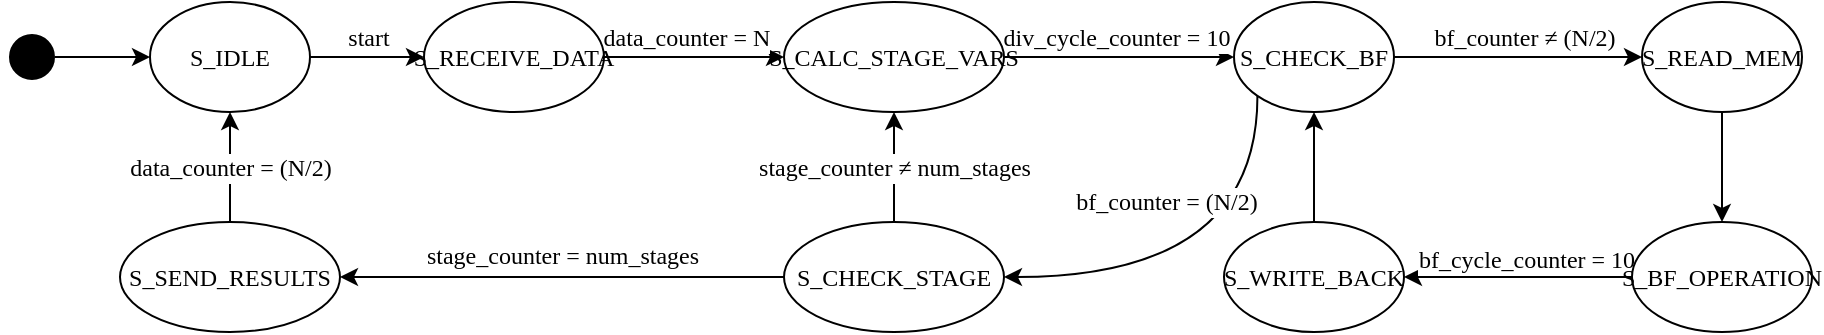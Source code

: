 <mxfile version="26.0.16">
  <diagram name="Page-1" id="58cdce13-f638-feb5-8d6f-7d28b1aa9fa0">
    <mxGraphModel dx="1434" dy="766" grid="1" gridSize="10" guides="1" tooltips="1" connect="1" arrows="1" fold="1" page="1" pageScale="1" pageWidth="1100" pageHeight="850" background="none" math="0" shadow="0">
      <root>
        <mxCell id="0" />
        <mxCell id="1" parent="0" />
        <mxCell id="8ndJ4Dx7o7mWH3u_3wzX-2" style="edgeStyle=orthogonalEdgeStyle;rounded=0;orthogonalLoop=1;jettySize=auto;html=1;exitX=0.5;exitY=0.118;exitDx=0;exitDy=0;entryX=0;entryY=0.5;entryDx=0;entryDy=0;exitPerimeter=0;fontFamily=NewsGotT;fontSize=12;" parent="1" source="382b91b5511bd0f7-1" target="8ndJ4Dx7o7mWH3u_3wzX-1" edge="1">
          <mxGeometry relative="1" as="geometry" />
        </mxCell>
        <mxCell id="382b91b5511bd0f7-1" value="" style="ellipse;html=1;shape=startState;fillColor=#000000;strokeColor=default;rounded=1;shadow=0;comic=0;labelBackgroundColor=none;fontFamily=NewsGotT;fontSize=12;fontColor=#000000;align=center;direction=south;" parent="1" vertex="1">
          <mxGeometry x="60" y="92.5" width="30" height="30" as="geometry" />
        </mxCell>
        <mxCell id="8ndJ4Dx7o7mWH3u_3wzX-15" style="edgeStyle=orthogonalEdgeStyle;rounded=0;orthogonalLoop=1;jettySize=auto;html=1;exitX=1;exitY=0.5;exitDx=0;exitDy=0;entryX=0;entryY=0.5;entryDx=0;entryDy=0;fontFamily=NewsGotT;fontSize=12;fontColor=default;" parent="1" source="8ndJ4Dx7o7mWH3u_3wzX-1" target="8ndJ4Dx7o7mWH3u_3wzX-10" edge="1">
          <mxGeometry relative="1" as="geometry" />
        </mxCell>
        <mxCell id="8ndJ4Dx7o7mWH3u_3wzX-16" value="start" style="edgeLabel;html=1;align=center;verticalAlign=middle;resizable=0;points=[];strokeColor=default;fontFamily=NewsGotT;fontSize=12;fontColor=default;fillColor=default;" parent="8ndJ4Dx7o7mWH3u_3wzX-15" vertex="1" connectable="0">
          <mxGeometry x="0.021" y="-2" relative="1" as="geometry">
            <mxPoint y="-12" as="offset" />
          </mxGeometry>
        </mxCell>
        <mxCell id="8ndJ4Dx7o7mWH3u_3wzX-1" value="&lt;font data-font-src=&quot;https://db.onlinewebfonts.com/t/17e268efa7d01d3f0d6c6c4d95f4326c.ttf&quot;&gt;S_IDLE&lt;/font&gt;" style="ellipse;whiteSpace=wrap;html=1;fontFamily=NewsGotT;fontSize=12;" parent="1" vertex="1">
          <mxGeometry x="134" y="80" width="80" height="55" as="geometry" />
        </mxCell>
        <mxCell id="8ndJ4Dx7o7mWH3u_3wzX-17" style="edgeStyle=orthogonalEdgeStyle;shape=connector;rounded=0;orthogonalLoop=1;jettySize=auto;html=1;exitX=1;exitY=0.5;exitDx=0;exitDy=0;entryX=0;entryY=0.5;entryDx=0;entryDy=0;strokeColor=default;align=center;verticalAlign=middle;fontFamily=NewsGotT;fontSize=12;fontColor=default;labelBackgroundColor=default;endArrow=classic;" parent="1" source="8ndJ4Dx7o7mWH3u_3wzX-10" target="8ndJ4Dx7o7mWH3u_3wzX-11" edge="1">
          <mxGeometry relative="1" as="geometry" />
        </mxCell>
        <mxCell id="8ndJ4Dx7o7mWH3u_3wzX-18" value="data_counter = N" style="edgeLabel;html=1;align=center;verticalAlign=middle;resizable=0;points=[];strokeColor=default;fontFamily=NewsGotT;fontSize=12;fontColor=default;fillColor=default;" parent="8ndJ4Dx7o7mWH3u_3wzX-17" vertex="1" connectable="0">
          <mxGeometry x="0.14" y="1" relative="1" as="geometry">
            <mxPoint x="-11" y="-9" as="offset" />
          </mxGeometry>
        </mxCell>
        <mxCell id="8ndJ4Dx7o7mWH3u_3wzX-10" value="&lt;font&gt;S_RECEIVE_DATA&lt;br&gt;&lt;/font&gt;" style="ellipse;whiteSpace=wrap;html=1;fontFamily=NewsGotT;fontSize=12;" parent="1" vertex="1">
          <mxGeometry x="271" y="80" width="90" height="55" as="geometry" />
        </mxCell>
        <mxCell id="YgOZqRcbV0A6ej-FN-YM-3" style="edgeStyle=orthogonalEdgeStyle;rounded=0;orthogonalLoop=1;jettySize=auto;html=1;exitX=1;exitY=0.5;exitDx=0;exitDy=0;entryX=0;entryY=0.5;entryDx=0;entryDy=0;fontFamily=NewsGotT;fontSize=12;fontColor=default;" parent="1" source="8ndJ4Dx7o7mWH3u_3wzX-11" target="8ndJ4Dx7o7mWH3u_3wzX-12" edge="1">
          <mxGeometry relative="1" as="geometry">
            <mxPoint x="534" y="107.5" as="sourcePoint" />
          </mxGeometry>
        </mxCell>
        <mxCell id="YgOZqRcbV0A6ej-FN-YM-4" value="div_cycle_counter = 10" style="edgeLabel;html=1;align=center;verticalAlign=middle;resizable=0;points=[];strokeColor=default;fontFamily=NewsGotT;fontSize=12;fontColor=default;fillColor=default;" parent="YgOZqRcbV0A6ej-FN-YM-3" vertex="1" connectable="0">
          <mxGeometry x="-0.038" relative="1" as="geometry">
            <mxPoint y="-10" as="offset" />
          </mxGeometry>
        </mxCell>
        <mxCell id="YgOZqRcbV0A6ej-FN-YM-5" value="" style="edgeLabel;html=1;align=center;verticalAlign=middle;resizable=0;points=[];strokeColor=default;fontFamily=NewsGotT;fontSize=12;fontColor=default;fillColor=default;" parent="YgOZqRcbV0A6ej-FN-YM-3" vertex="1" connectable="0">
          <mxGeometry x="0.103" y="-1" relative="1" as="geometry">
            <mxPoint as="offset" />
          </mxGeometry>
        </mxCell>
        <mxCell id="8ndJ4Dx7o7mWH3u_3wzX-11" value="S_CALC_STAGE_VARS" style="ellipse;whiteSpace=wrap;html=1;fontFamily=NewsGotT;fontSize=12;" parent="1" vertex="1">
          <mxGeometry x="451" y="80" width="110" height="55" as="geometry" />
        </mxCell>
        <mxCell id="YgOZqRcbV0A6ej-FN-YM-7" style="rounded=0;orthogonalLoop=1;jettySize=auto;html=1;exitX=1;exitY=0.5;exitDx=0;exitDy=0;entryX=0;entryY=0.5;entryDx=0;entryDy=0;fontFamily=NewsGotT;fontSize=12;fontColor=default;" parent="1" source="8ndJ4Dx7o7mWH3u_3wzX-12" target="YgOZqRcbV0A6ej-FN-YM-6" edge="1">
          <mxGeometry relative="1" as="geometry" />
        </mxCell>
        <mxCell id="YgOZqRcbV0A6ej-FN-YM-10" value="bf_counter ≠ (N/2)" style="edgeLabel;html=1;align=center;verticalAlign=middle;resizable=0;points=[];strokeColor=default;fontFamily=NewsGotT;fontSize=12;fontColor=default;fillColor=default;" parent="YgOZqRcbV0A6ej-FN-YM-7" vertex="1" connectable="0">
          <mxGeometry x="0.506" y="-8" relative="1" as="geometry">
            <mxPoint x="-29" y="-18" as="offset" />
          </mxGeometry>
        </mxCell>
        <mxCell id="8uDwlmYgPy4tCAldLCy2-9" style="edgeStyle=orthogonalEdgeStyle;rounded=0;orthogonalLoop=1;jettySize=auto;html=1;exitX=0;exitY=1;exitDx=0;exitDy=0;entryX=1;entryY=0.5;entryDx=0;entryDy=0;curved=1;fontFamily=NewsGotT;fontSize=12;" parent="1" source="8ndJ4Dx7o7mWH3u_3wzX-12" target="8uDwlmYgPy4tCAldLCy2-8" edge="1">
          <mxGeometry relative="1" as="geometry">
            <Array as="points">
              <mxPoint x="688" y="218" />
            </Array>
          </mxGeometry>
        </mxCell>
        <mxCell id="8uDwlmYgPy4tCAldLCy2-10" value="bf_counter = (N/2)" style="edgeLabel;html=1;align=center;verticalAlign=middle;resizable=0;points=[];fontFamily=NewsGotT;fontSize=12;" parent="8uDwlmYgPy4tCAldLCy2-9" vertex="1" connectable="0">
          <mxGeometry x="0.26" y="-14" relative="1" as="geometry">
            <mxPoint y="-24" as="offset" />
          </mxGeometry>
        </mxCell>
        <mxCell id="8ndJ4Dx7o7mWH3u_3wzX-12" value="S_CHECK_BF" style="ellipse;whiteSpace=wrap;html=1;fontFamily=NewsGotT;fontSize=12;" parent="1" vertex="1">
          <mxGeometry x="676" y="80" width="80" height="55" as="geometry" />
        </mxCell>
        <mxCell id="8uDwlmYgPy4tCAldLCy2-2" style="edgeStyle=orthogonalEdgeStyle;rounded=0;orthogonalLoop=1;jettySize=auto;html=1;exitX=0.5;exitY=1;exitDx=0;exitDy=0;entryX=0.5;entryY=0;entryDx=0;entryDy=0;fontFamily=NewsGotT;fontSize=12;" parent="1" source="YgOZqRcbV0A6ej-FN-YM-6" target="8uDwlmYgPy4tCAldLCy2-1" edge="1">
          <mxGeometry relative="1" as="geometry" />
        </mxCell>
        <mxCell id="YgOZqRcbV0A6ej-FN-YM-6" value="S_READ_MEM" style="ellipse;whiteSpace=wrap;html=1;fontFamily=NewsGotT;fontSize=12;" parent="1" vertex="1">
          <mxGeometry x="880" y="80" width="80" height="55" as="geometry" />
        </mxCell>
        <mxCell id="8uDwlmYgPy4tCAldLCy2-4" style="edgeStyle=orthogonalEdgeStyle;rounded=0;orthogonalLoop=1;jettySize=auto;html=1;exitX=0;exitY=0.5;exitDx=0;exitDy=0;entryX=1;entryY=0.5;entryDx=0;entryDy=0;fontFamily=NewsGotT;fontSize=12;" parent="1" source="8uDwlmYgPy4tCAldLCy2-1" target="8uDwlmYgPy4tCAldLCy2-3" edge="1">
          <mxGeometry relative="1" as="geometry" />
        </mxCell>
        <mxCell id="8uDwlmYgPy4tCAldLCy2-7" value="bf_cycle_counter = 10" style="edgeLabel;html=1;align=center;verticalAlign=middle;resizable=0;points=[];fontFamily=NewsGotT;fontSize=12;" parent="8uDwlmYgPy4tCAldLCy2-4" vertex="1" connectable="0">
          <mxGeometry x="0.037" y="4" relative="1" as="geometry">
            <mxPoint x="6" y="-13" as="offset" />
          </mxGeometry>
        </mxCell>
        <mxCell id="8uDwlmYgPy4tCAldLCy2-1" value="S_BF_OPERATION" style="ellipse;whiteSpace=wrap;html=1;fontFamily=NewsGotT;fontSize=12;" parent="1" vertex="1">
          <mxGeometry x="875" y="190" width="90" height="55" as="geometry" />
        </mxCell>
        <mxCell id="8uDwlmYgPy4tCAldLCy2-5" style="edgeStyle=orthogonalEdgeStyle;rounded=0;orthogonalLoop=1;jettySize=auto;html=1;exitX=0.5;exitY=0;exitDx=0;exitDy=0;entryX=0.5;entryY=1;entryDx=0;entryDy=0;fontFamily=NewsGotT;fontSize=12;" parent="1" source="8uDwlmYgPy4tCAldLCy2-3" target="8ndJ4Dx7o7mWH3u_3wzX-12" edge="1">
          <mxGeometry relative="1" as="geometry" />
        </mxCell>
        <mxCell id="8uDwlmYgPy4tCAldLCy2-3" value="S_WRITE_BACK" style="ellipse;whiteSpace=wrap;html=1;fontFamily=NewsGotT;fontSize=12;" parent="1" vertex="1">
          <mxGeometry x="671" y="190" width="90" height="55" as="geometry" />
        </mxCell>
        <mxCell id="8uDwlmYgPy4tCAldLCy2-11" value="&lt;font&gt;stage_counter&amp;nbsp;&lt;/font&gt;&lt;span class=&quot;NA6bn BxUVEf ILfuVd&quot; lang=&quot;en&quot;&gt;&lt;span class=&quot;hgKElc&quot;&gt;≠&lt;/span&gt;&lt;/span&gt;&lt;font&gt; num_stages&lt;/font&gt;" style="edgeStyle=orthogonalEdgeStyle;shape=connector;rounded=0;orthogonalLoop=1;jettySize=auto;html=1;exitX=0.5;exitY=0;exitDx=0;exitDy=0;entryX=0.5;entryY=1;entryDx=0;entryDy=0;strokeColor=default;align=center;verticalAlign=middle;fontFamily=NewsGotT;fontSize=12;fontColor=default;labelBackgroundColor=default;endArrow=classic;" parent="1" source="8uDwlmYgPy4tCAldLCy2-8" target="8ndJ4Dx7o7mWH3u_3wzX-11" edge="1">
          <mxGeometry relative="1" as="geometry" />
        </mxCell>
        <mxCell id="8uDwlmYgPy4tCAldLCy2-13" value="stage_counter = num_stages" style="edgeStyle=orthogonalEdgeStyle;shape=connector;rounded=0;orthogonalLoop=1;jettySize=auto;html=1;exitX=0;exitY=0.5;exitDx=0;exitDy=0;entryX=1;entryY=0.5;entryDx=0;entryDy=0;strokeColor=default;align=center;verticalAlign=middle;fontFamily=NewsGotT;fontSize=12;fontColor=default;labelBackgroundColor=default;endArrow=classic;" parent="1" source="8uDwlmYgPy4tCAldLCy2-8" target="8uDwlmYgPy4tCAldLCy2-12" edge="1">
          <mxGeometry x="0.004" y="-11" relative="1" as="geometry">
            <mxPoint as="offset" />
          </mxGeometry>
        </mxCell>
        <mxCell id="8uDwlmYgPy4tCAldLCy2-8" value="S_CHECK_STAGE" style="ellipse;whiteSpace=wrap;html=1;fontFamily=NewsGotT;fontSize=12;" parent="1" vertex="1">
          <mxGeometry x="451" y="190" width="110" height="55" as="geometry" />
        </mxCell>
        <mxCell id="8uDwlmYgPy4tCAldLCy2-16" value="data_counter = (N/2)" style="edgeStyle=orthogonalEdgeStyle;shape=connector;rounded=0;orthogonalLoop=1;jettySize=auto;html=1;exitX=0.5;exitY=0;exitDx=0;exitDy=0;entryX=0.5;entryY=1;entryDx=0;entryDy=0;strokeColor=default;align=center;verticalAlign=middle;fontFamily=NewsGotT;fontSize=12;fontColor=default;labelBackgroundColor=default;endArrow=classic;" parent="1" source="8uDwlmYgPy4tCAldLCy2-12" target="8ndJ4Dx7o7mWH3u_3wzX-1" edge="1">
          <mxGeometry relative="1" as="geometry" />
        </mxCell>
        <mxCell id="8uDwlmYgPy4tCAldLCy2-12" value="S_SEND_RESULTS" style="ellipse;whiteSpace=wrap;html=1;fontFamily=NewsGotT;fontSize=12;" parent="1" vertex="1">
          <mxGeometry x="119" y="190" width="110" height="55" as="geometry" />
        </mxCell>
      </root>
    </mxGraphModel>
  </diagram>
</mxfile>

